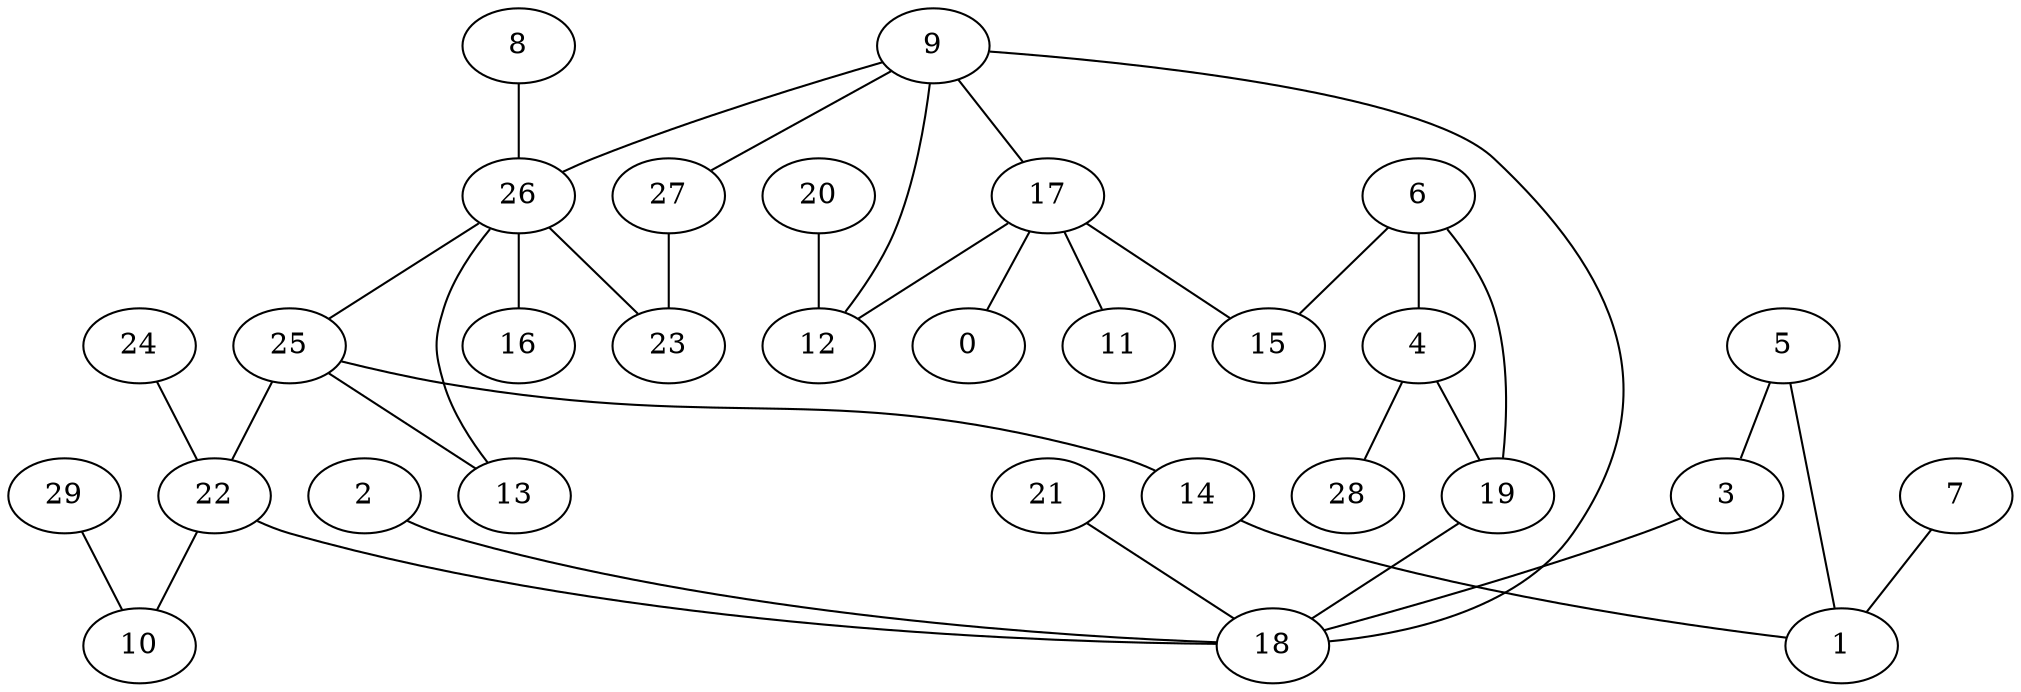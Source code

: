 digraph GG_graph {

subgraph G_graph {
edge [color = black]
"29" -> "10" [dir = none]
"24" -> "22" [dir = none]
"20" -> "12" [dir = none]
"14" -> "1" [dir = none]
"26" -> "23" [dir = none]
"26" -> "16" [dir = none]
"9" -> "27" [dir = none]
"9" -> "26" [dir = none]
"9" -> "12" [dir = none]
"9" -> "18" [dir = none]
"22" -> "10" [dir = none]
"22" -> "18" [dir = none]
"19" -> "18" [dir = none]
"25" -> "13" [dir = none]
"25" -> "14" [dir = none]
"25" -> "22" [dir = none]
"2" -> "18" [dir = none]
"6" -> "15" [dir = none]
"6" -> "19" [dir = none]
"3" -> "18" [dir = none]
"17" -> "0" [dir = none]
"17" -> "11" [dir = none]
"17" -> "12" [dir = none]
"4" -> "28" [dir = none]
"4" -> "19" [dir = none]
"7" -> "1" [dir = none]
"21" -> "18" [dir = none]
"8" -> "26" [dir = none]
"5" -> "1" [dir = none]
"5" -> "3" [dir = none]
"17" -> "15" [dir = none]
"9" -> "17" [dir = none]
"26" -> "25" [dir = none]
"27" -> "23" [dir = none]
"26" -> "13" [dir = none]
"6" -> "4" [dir = none]
}

}

